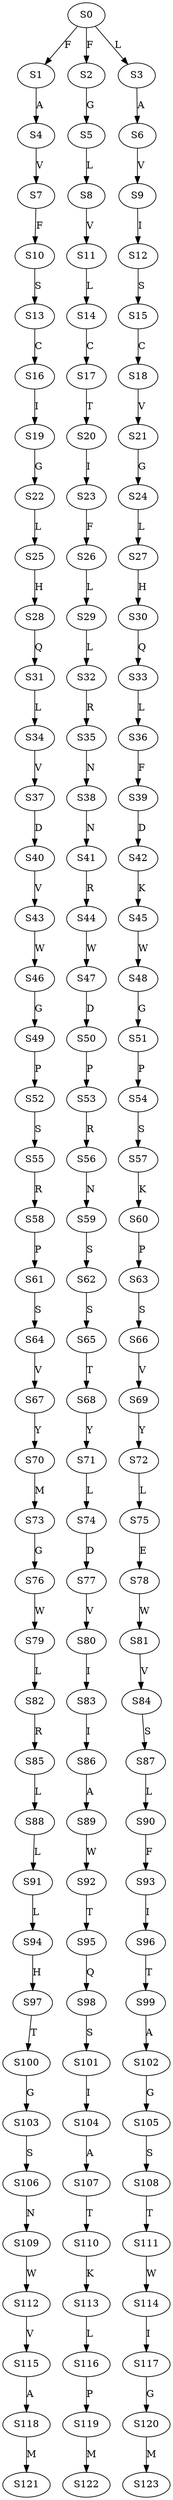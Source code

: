 strict digraph  {
	S0 -> S1 [ label = F ];
	S0 -> S2 [ label = F ];
	S0 -> S3 [ label = L ];
	S1 -> S4 [ label = A ];
	S2 -> S5 [ label = G ];
	S3 -> S6 [ label = A ];
	S4 -> S7 [ label = V ];
	S5 -> S8 [ label = L ];
	S6 -> S9 [ label = V ];
	S7 -> S10 [ label = F ];
	S8 -> S11 [ label = V ];
	S9 -> S12 [ label = I ];
	S10 -> S13 [ label = S ];
	S11 -> S14 [ label = L ];
	S12 -> S15 [ label = S ];
	S13 -> S16 [ label = C ];
	S14 -> S17 [ label = C ];
	S15 -> S18 [ label = C ];
	S16 -> S19 [ label = I ];
	S17 -> S20 [ label = T ];
	S18 -> S21 [ label = V ];
	S19 -> S22 [ label = G ];
	S20 -> S23 [ label = I ];
	S21 -> S24 [ label = G ];
	S22 -> S25 [ label = L ];
	S23 -> S26 [ label = F ];
	S24 -> S27 [ label = L ];
	S25 -> S28 [ label = H ];
	S26 -> S29 [ label = L ];
	S27 -> S30 [ label = H ];
	S28 -> S31 [ label = Q ];
	S29 -> S32 [ label = L ];
	S30 -> S33 [ label = Q ];
	S31 -> S34 [ label = L ];
	S32 -> S35 [ label = R ];
	S33 -> S36 [ label = L ];
	S34 -> S37 [ label = V ];
	S35 -> S38 [ label = N ];
	S36 -> S39 [ label = F ];
	S37 -> S40 [ label = D ];
	S38 -> S41 [ label = N ];
	S39 -> S42 [ label = D ];
	S40 -> S43 [ label = V ];
	S41 -> S44 [ label = R ];
	S42 -> S45 [ label = K ];
	S43 -> S46 [ label = W ];
	S44 -> S47 [ label = W ];
	S45 -> S48 [ label = W ];
	S46 -> S49 [ label = G ];
	S47 -> S50 [ label = D ];
	S48 -> S51 [ label = G ];
	S49 -> S52 [ label = P ];
	S50 -> S53 [ label = P ];
	S51 -> S54 [ label = P ];
	S52 -> S55 [ label = S ];
	S53 -> S56 [ label = R ];
	S54 -> S57 [ label = S ];
	S55 -> S58 [ label = R ];
	S56 -> S59 [ label = N ];
	S57 -> S60 [ label = K ];
	S58 -> S61 [ label = P ];
	S59 -> S62 [ label = S ];
	S60 -> S63 [ label = P ];
	S61 -> S64 [ label = S ];
	S62 -> S65 [ label = S ];
	S63 -> S66 [ label = S ];
	S64 -> S67 [ label = V ];
	S65 -> S68 [ label = T ];
	S66 -> S69 [ label = V ];
	S67 -> S70 [ label = Y ];
	S68 -> S71 [ label = Y ];
	S69 -> S72 [ label = Y ];
	S70 -> S73 [ label = M ];
	S71 -> S74 [ label = L ];
	S72 -> S75 [ label = L ];
	S73 -> S76 [ label = G ];
	S74 -> S77 [ label = D ];
	S75 -> S78 [ label = E ];
	S76 -> S79 [ label = W ];
	S77 -> S80 [ label = V ];
	S78 -> S81 [ label = W ];
	S79 -> S82 [ label = L ];
	S80 -> S83 [ label = I ];
	S81 -> S84 [ label = V ];
	S82 -> S85 [ label = R ];
	S83 -> S86 [ label = I ];
	S84 -> S87 [ label = S ];
	S85 -> S88 [ label = L ];
	S86 -> S89 [ label = A ];
	S87 -> S90 [ label = L ];
	S88 -> S91 [ label = L ];
	S89 -> S92 [ label = W ];
	S90 -> S93 [ label = F ];
	S91 -> S94 [ label = L ];
	S92 -> S95 [ label = T ];
	S93 -> S96 [ label = I ];
	S94 -> S97 [ label = H ];
	S95 -> S98 [ label = Q ];
	S96 -> S99 [ label = T ];
	S97 -> S100 [ label = T ];
	S98 -> S101 [ label = S ];
	S99 -> S102 [ label = A ];
	S100 -> S103 [ label = G ];
	S101 -> S104 [ label = I ];
	S102 -> S105 [ label = G ];
	S103 -> S106 [ label = S ];
	S104 -> S107 [ label = A ];
	S105 -> S108 [ label = S ];
	S106 -> S109 [ label = N ];
	S107 -> S110 [ label = T ];
	S108 -> S111 [ label = T ];
	S109 -> S112 [ label = W ];
	S110 -> S113 [ label = K ];
	S111 -> S114 [ label = W ];
	S112 -> S115 [ label = V ];
	S113 -> S116 [ label = L ];
	S114 -> S117 [ label = I ];
	S115 -> S118 [ label = A ];
	S116 -> S119 [ label = P ];
	S117 -> S120 [ label = G ];
	S118 -> S121 [ label = M ];
	S119 -> S122 [ label = M ];
	S120 -> S123 [ label = M ];
}
